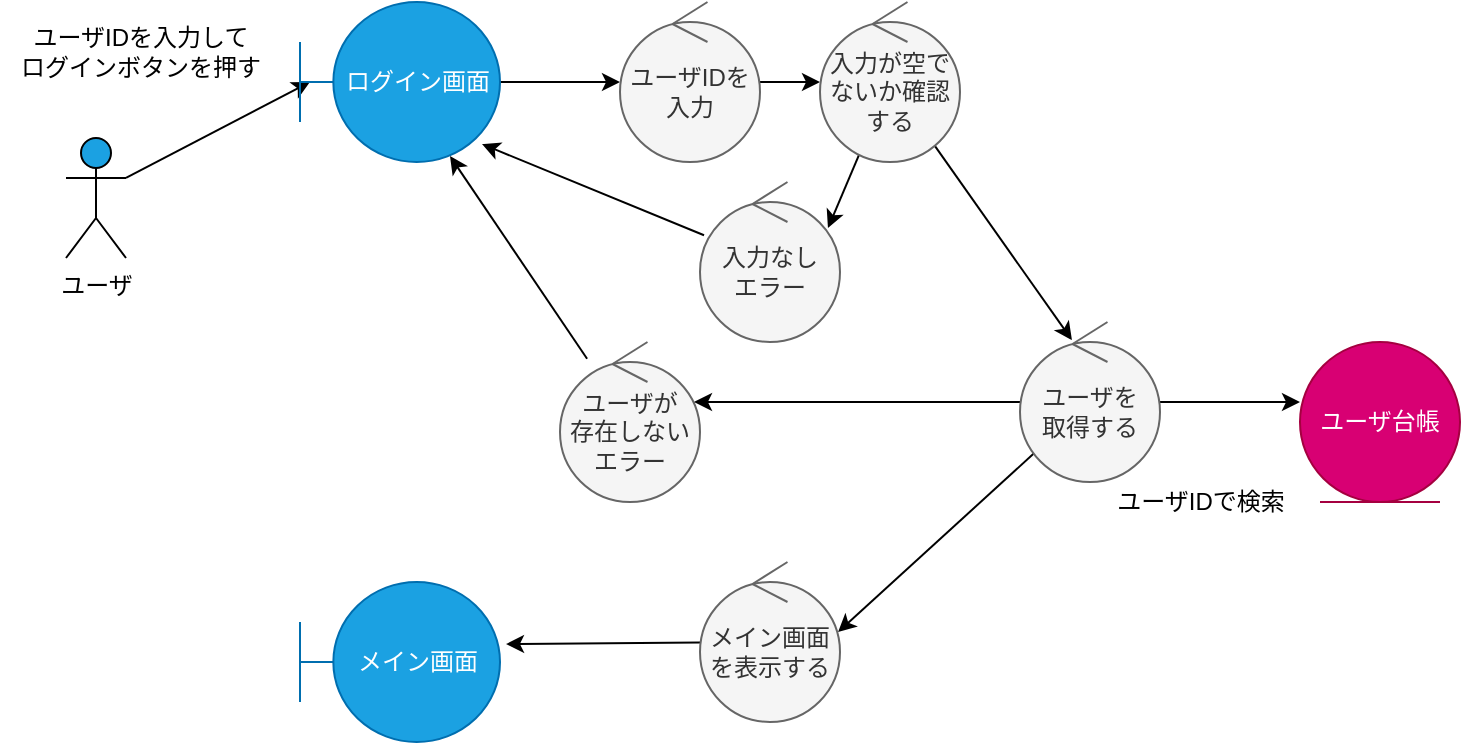 <mxfile>
    <diagram id="JPJSINmoDnv1zfzz6zY4" name="ページ1">
        <mxGraphModel dx="1074" dy="562" grid="0" gridSize="10" guides="1" tooltips="1" connect="1" arrows="1" fold="1" page="1" pageScale="1" pageWidth="827" pageHeight="1169" background="#ffffff" math="0" shadow="0">
            <root>
                <mxCell id="0"/>
                <mxCell id="1" parent="0"/>
                <mxCell id="4" style="edgeStyle=none;html=1;exitX=1;exitY=0.333;exitDx=0;exitDy=0;exitPerimeter=0;entryX=0.05;entryY=0.5;entryDx=0;entryDy=0;entryPerimeter=0;fontColor=#000000;endArrow=classic;endFill=1;strokeColor=#000000;" edge="1" parent="1" source="2" target="3">
                    <mxGeometry relative="1" as="geometry"/>
                </mxCell>
                <mxCell id="2" value="&lt;font color=&quot;#000000&quot;&gt;ユーザ&lt;/font&gt;" style="shape=umlActor;verticalLabelPosition=bottom;verticalAlign=top;html=1;fillColor=#1ba1e2;fontColor=#ffffff;strokeColor=#000000;" vertex="1" parent="1">
                    <mxGeometry x="83" y="258" width="30" height="60" as="geometry"/>
                </mxCell>
                <mxCell id="7" style="edgeStyle=none;html=1;fontColor=#000000;endArrow=classic;endFill=1;strokeColor=#000000;" edge="1" parent="1" source="3" target="6">
                    <mxGeometry relative="1" as="geometry"/>
                </mxCell>
                <mxCell id="3" value="ログイン画面" style="shape=umlBoundary;whiteSpace=wrap;html=1;fontColor=#ffffff;strokeColor=#006EAF;fillColor=#1ba1e2;" vertex="1" parent="1">
                    <mxGeometry x="200" y="190" width="100" height="80" as="geometry"/>
                </mxCell>
                <mxCell id="5" value="ユーザIDを入力して&lt;br&gt;ログインボタンを押す" style="text;html=1;align=center;verticalAlign=middle;resizable=0;points=[];autosize=1;strokeColor=none;fillColor=none;fontColor=#000000;" vertex="1" parent="1">
                    <mxGeometry x="50" y="200" width="140" height="30" as="geometry"/>
                </mxCell>
                <mxCell id="9" style="edgeStyle=none;html=1;fontColor=#000000;endArrow=classic;endFill=1;strokeColor=#000000;" edge="1" parent="1" source="6" target="8">
                    <mxGeometry relative="1" as="geometry"/>
                </mxCell>
                <mxCell id="6" value="ユーザIDを入力" style="ellipse;shape=umlControl;whiteSpace=wrap;html=1;fontColor=#333333;strokeColor=#666666;fillColor=#f5f5f5;" vertex="1" parent="1">
                    <mxGeometry x="360" y="190" width="70" height="80" as="geometry"/>
                </mxCell>
                <mxCell id="11" style="edgeStyle=none;html=1;entryX=0.914;entryY=0.288;entryDx=0;entryDy=0;entryPerimeter=0;fontColor=#000000;endArrow=classic;endFill=1;strokeColor=#000000;" edge="1" parent="1" source="8" target="10">
                    <mxGeometry relative="1" as="geometry"/>
                </mxCell>
                <mxCell id="15" style="edgeStyle=none;html=1;entryX=0.371;entryY=0.113;entryDx=0;entryDy=0;entryPerimeter=0;fontColor=#000000;endArrow=classic;endFill=1;strokeColor=#000000;" edge="1" parent="1" source="8" target="14">
                    <mxGeometry relative="1" as="geometry"/>
                </mxCell>
                <mxCell id="8" value="入力が空でないか確認する" style="ellipse;shape=umlControl;whiteSpace=wrap;html=1;fontColor=#333333;strokeColor=#666666;fillColor=#f5f5f5;" vertex="1" parent="1">
                    <mxGeometry x="460" y="190" width="70" height="80" as="geometry"/>
                </mxCell>
                <mxCell id="12" style="edgeStyle=none;html=1;entryX=0.91;entryY=0.888;entryDx=0;entryDy=0;entryPerimeter=0;fontColor=#000000;endArrow=classic;endFill=1;strokeColor=#000000;" edge="1" parent="1" source="10" target="3">
                    <mxGeometry relative="1" as="geometry"/>
                </mxCell>
                <mxCell id="10" value="入力なし&lt;br&gt;エラー" style="ellipse;shape=umlControl;whiteSpace=wrap;html=1;fontColor=#333333;strokeColor=#666666;fillColor=#f5f5f5;" vertex="1" parent="1">
                    <mxGeometry x="400" y="280" width="70" height="80" as="geometry"/>
                </mxCell>
                <mxCell id="17" style="edgeStyle=none;html=1;entryX=0.75;entryY=0.963;entryDx=0;entryDy=0;entryPerimeter=0;fontColor=#000000;endArrow=classic;endFill=1;strokeColor=#000000;" edge="1" parent="1" source="13" target="3">
                    <mxGeometry relative="1" as="geometry"/>
                </mxCell>
                <mxCell id="13" value="ユーザが&lt;br&gt;存在しないエラー" style="ellipse;shape=umlControl;whiteSpace=wrap;html=1;fontColor=#333333;strokeColor=#666666;fillColor=#f5f5f5;" vertex="1" parent="1">
                    <mxGeometry x="330" y="360" width="70" height="80" as="geometry"/>
                </mxCell>
                <mxCell id="16" style="edgeStyle=none;html=1;entryX=0.957;entryY=0.375;entryDx=0;entryDy=0;entryPerimeter=0;fontColor=#000000;endArrow=classic;endFill=1;strokeColor=#000000;" edge="1" parent="1" source="14" target="13">
                    <mxGeometry relative="1" as="geometry"/>
                </mxCell>
                <mxCell id="19" style="edgeStyle=none;html=1;entryX=0;entryY=0.375;entryDx=0;entryDy=0;entryPerimeter=0;fontColor=#000000;endArrow=classic;endFill=1;strokeColor=#000000;" edge="1" parent="1" source="14" target="18">
                    <mxGeometry relative="1" as="geometry"/>
                </mxCell>
                <mxCell id="22" style="edgeStyle=none;html=1;entryX=0.986;entryY=0.438;entryDx=0;entryDy=0;entryPerimeter=0;fontColor=#000000;endArrow=classic;endFill=1;strokeColor=#000000;" edge="1" parent="1" source="14" target="21">
                    <mxGeometry relative="1" as="geometry"/>
                </mxCell>
                <mxCell id="14" value="ユーザを&lt;br&gt;取得する" style="ellipse;shape=umlControl;whiteSpace=wrap;html=1;fontColor=#333333;strokeColor=#666666;fillColor=#f5f5f5;" vertex="1" parent="1">
                    <mxGeometry x="560" y="350" width="70" height="80" as="geometry"/>
                </mxCell>
                <mxCell id="18" value="ユーザ台帳" style="ellipse;shape=umlEntity;whiteSpace=wrap;html=1;fontColor=#ffffff;strokeColor=#A50040;fillColor=#d80073;" vertex="1" parent="1">
                    <mxGeometry x="700" y="360" width="80" height="80" as="geometry"/>
                </mxCell>
                <mxCell id="20" value="ユーザIDで検索" style="text;html=1;align=center;verticalAlign=middle;resizable=0;points=[];autosize=1;strokeColor=none;fillColor=none;fontColor=#000000;" vertex="1" parent="1">
                    <mxGeometry x="600" y="430" width="100" height="20" as="geometry"/>
                </mxCell>
                <mxCell id="25" style="edgeStyle=none;html=1;entryX=1.03;entryY=0.388;entryDx=0;entryDy=0;entryPerimeter=0;fontColor=#000000;endArrow=classic;endFill=1;strokeColor=#000000;" edge="1" parent="1" source="21" target="24">
                    <mxGeometry relative="1" as="geometry"/>
                </mxCell>
                <mxCell id="21" value="メイン画面を表示する" style="ellipse;shape=umlControl;whiteSpace=wrap;html=1;fontColor=#333333;strokeColor=#666666;fillColor=#f5f5f5;" vertex="1" parent="1">
                    <mxGeometry x="400" y="470" width="70" height="80" as="geometry"/>
                </mxCell>
                <mxCell id="24" value="メイン画面" style="shape=umlBoundary;whiteSpace=wrap;html=1;fontColor=#ffffff;strokeColor=#006EAF;fillColor=#1ba1e2;" vertex="1" parent="1">
                    <mxGeometry x="200" y="480" width="100" height="80" as="geometry"/>
                </mxCell>
            </root>
        </mxGraphModel>
    </diagram>
</mxfile>